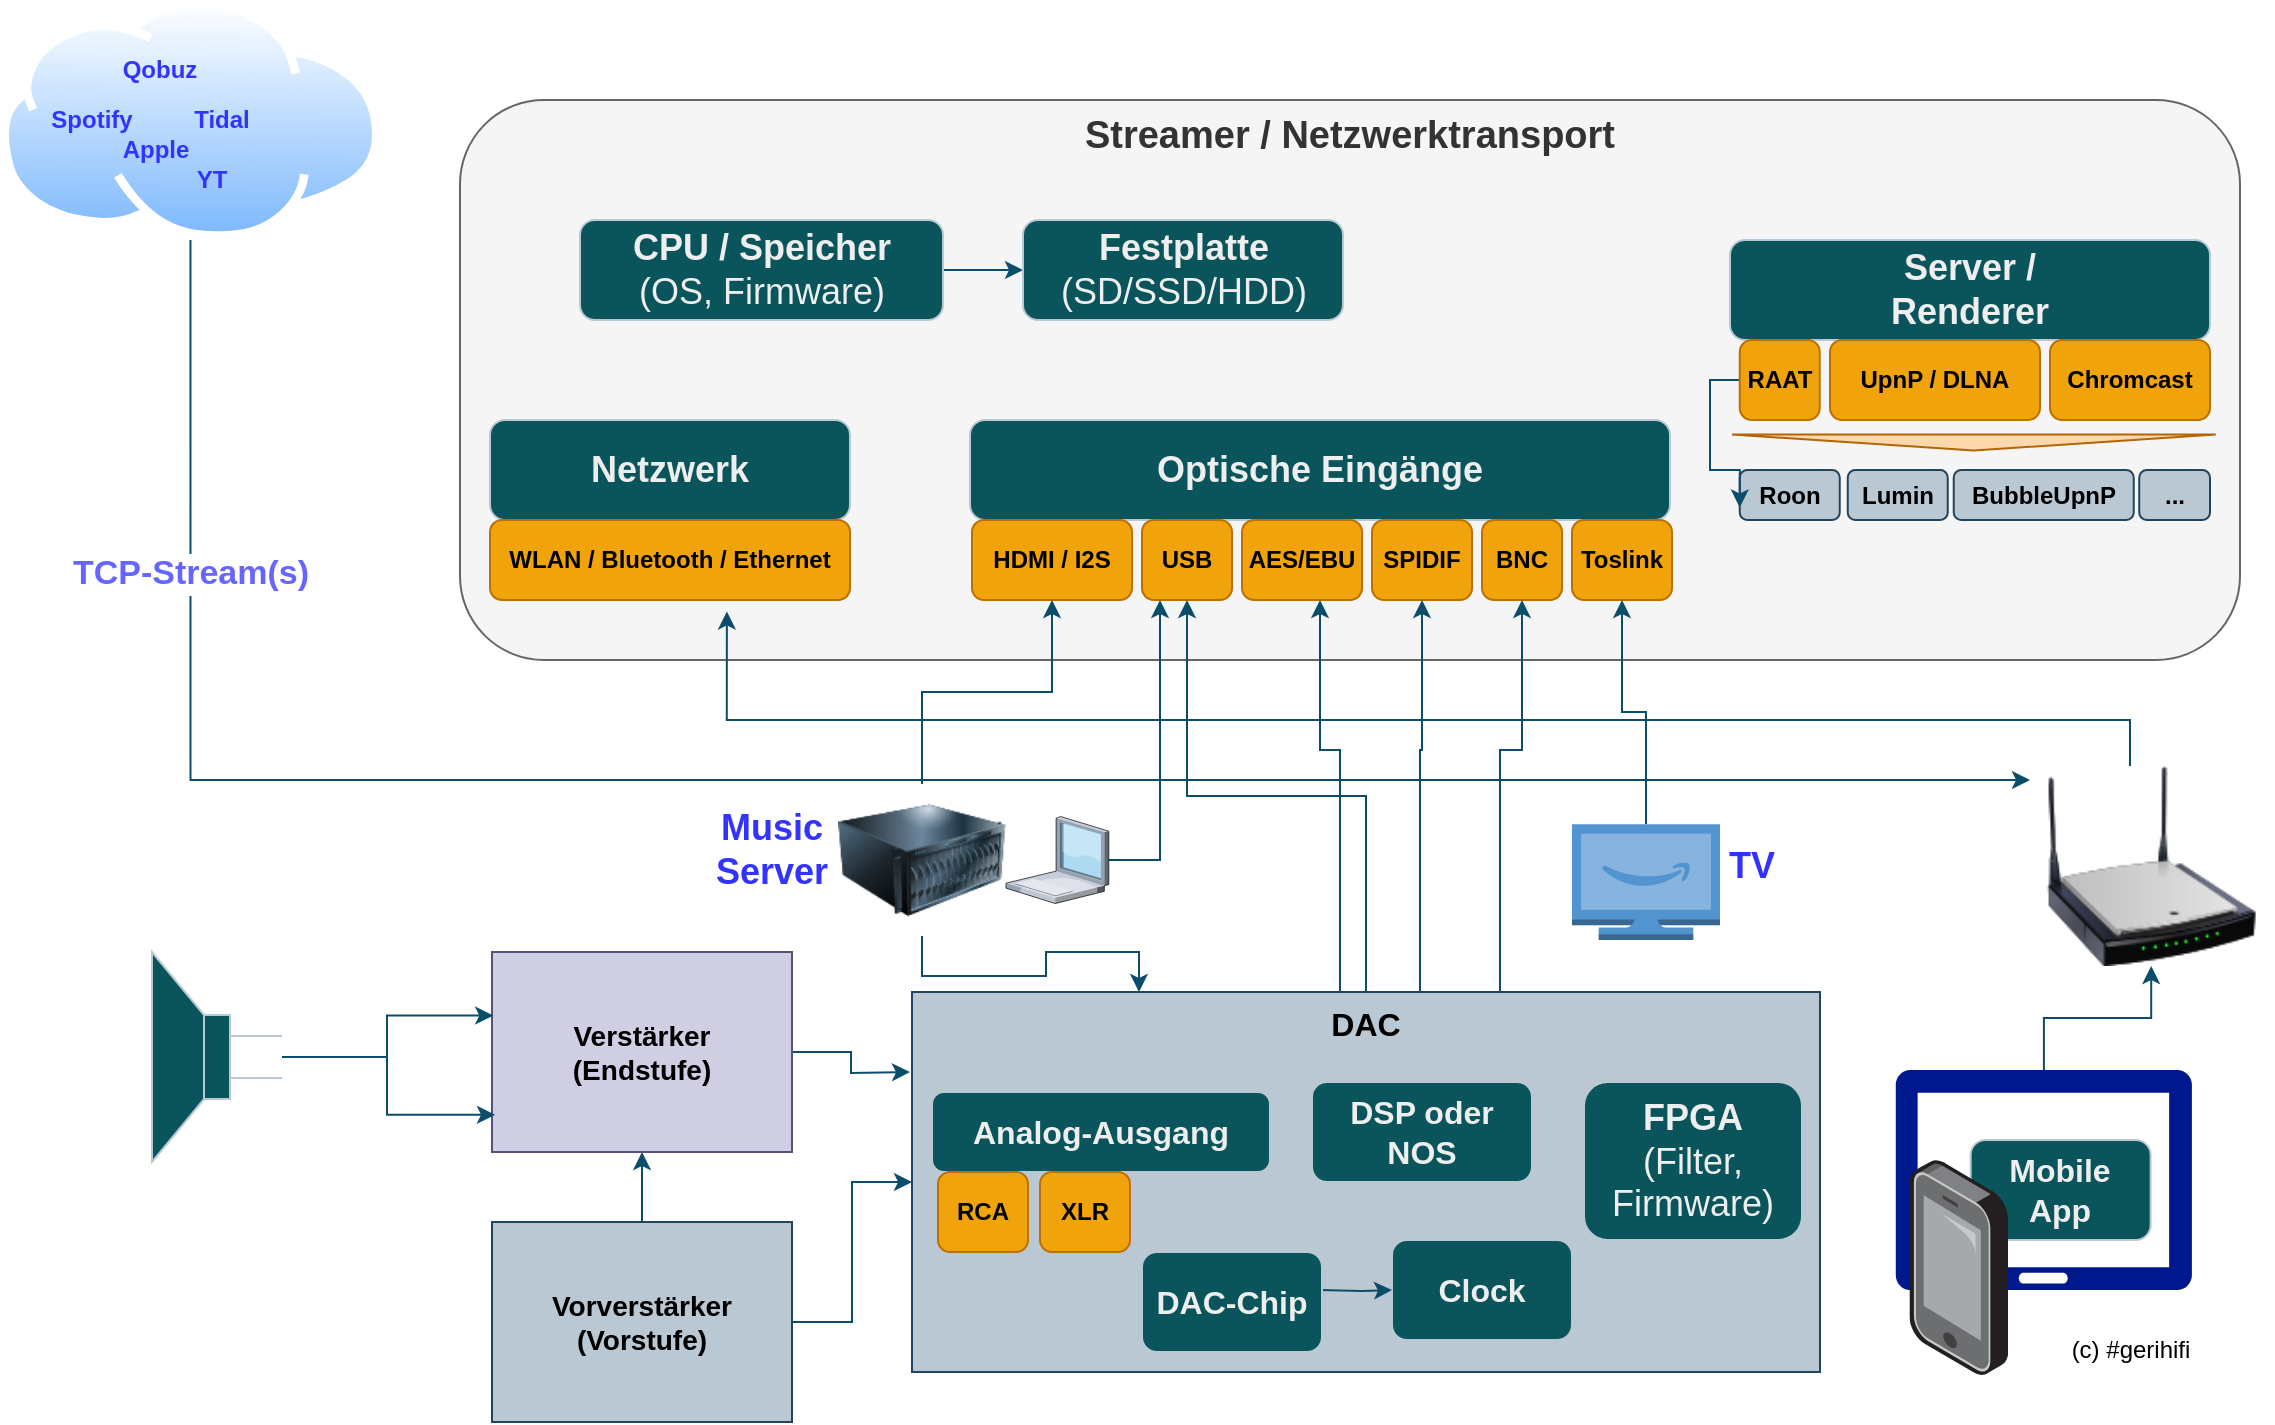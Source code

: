 <mxfile version="22.1.21" type="device">
  <diagram name="Seite-1" id="2Oy5na67eJPQsi6WbFti">
    <mxGraphModel dx="2938" dy="1180" grid="1" gridSize="10" guides="1" tooltips="1" connect="1" arrows="1" fold="1" page="1" pageScale="1" pageWidth="1169" pageHeight="827" math="0" shadow="0">
      <root>
        <mxCell id="0" />
        <mxCell id="1" parent="0" />
        <mxCell id="obiSop3Nvwf__gfI44jf-1" value="Streamer / Netzwerktransport" style="rounded=1;whiteSpace=wrap;html=1;strokeColor=#666666;fontColor=#333333;fillColor=#f5f5f5;verticalAlign=top;fontStyle=1;fontSize=19;" parent="1" vertex="1">
          <mxGeometry x="240" y="80" width="890" height="280" as="geometry" />
        </mxCell>
        <mxCell id="obiSop3Nvwf__gfI44jf-3" value="Netzwerk" style="rounded=1;whiteSpace=wrap;html=1;strokeColor=#BAC8D3;fontColor=#EEEEEE;fillColor=#09555B;fontStyle=1;fontSize=18;" parent="1" vertex="1">
          <mxGeometry x="255" y="240" width="180" height="50" as="geometry" />
        </mxCell>
        <mxCell id="obiSop3Nvwf__gfI44jf-2" value="WLAN / Bluetooth / Ethernet" style="rounded=1;whiteSpace=wrap;html=1;strokeColor=#BD7000;fillColor=#f0a30a;fontColor=#000000;fontStyle=1" parent="1" vertex="1">
          <mxGeometry x="255" y="290" width="180" height="40" as="geometry" />
        </mxCell>
        <mxCell id="obiSop3Nvwf__gfI44jf-4" value="Optische Eingänge" style="rounded=1;whiteSpace=wrap;html=1;strokeColor=#BAC8D3;fontColor=#EEEEEE;fillColor=#09555B;fontStyle=1;fontSize=18;" parent="1" vertex="1">
          <mxGeometry x="495" y="240" width="350" height="50" as="geometry" />
        </mxCell>
        <mxCell id="obiSop3Nvwf__gfI44jf-5" value="HDMI / I2S" style="rounded=1;whiteSpace=wrap;html=1;strokeColor=#BD7000;fillColor=#f0a30a;fontColor=#000000;fontStyle=1" parent="1" vertex="1">
          <mxGeometry x="496" y="290" width="80" height="40" as="geometry" />
        </mxCell>
        <mxCell id="obiSop3Nvwf__gfI44jf-6" value="USB" style="rounded=1;whiteSpace=wrap;html=1;strokeColor=#BD7000;fillColor=#f0a30a;fontColor=#000000;fontStyle=1" parent="1" vertex="1">
          <mxGeometry x="581" y="290" width="45" height="40" as="geometry" />
        </mxCell>
        <mxCell id="obiSop3Nvwf__gfI44jf-7" value="AES/EBU" style="rounded=1;whiteSpace=wrap;html=1;strokeColor=#BD7000;fillColor=#f0a30a;fontColor=#000000;fontStyle=1" parent="1" vertex="1">
          <mxGeometry x="631" y="290" width="60" height="40" as="geometry" />
        </mxCell>
        <mxCell id="obiSop3Nvwf__gfI44jf-8" value="SPIDIF" style="rounded=1;whiteSpace=wrap;html=1;strokeColor=#BD7000;fillColor=#f0a30a;fontColor=#000000;fontStyle=1" parent="1" vertex="1">
          <mxGeometry x="696" y="290" width="50" height="40" as="geometry" />
        </mxCell>
        <mxCell id="obiSop3Nvwf__gfI44jf-10" value="BNC" style="rounded=1;whiteSpace=wrap;html=1;strokeColor=#BD7000;fillColor=#f0a30a;fontColor=#000000;fontStyle=1" parent="1" vertex="1">
          <mxGeometry x="751" y="290" width="40" height="40" as="geometry" />
        </mxCell>
        <mxCell id="obiSop3Nvwf__gfI44jf-11" value="Toslink" style="rounded=1;whiteSpace=wrap;html=1;strokeColor=#BD7000;fillColor=#f0a30a;fontColor=#000000;fontStyle=1" parent="1" vertex="1">
          <mxGeometry x="796" y="290" width="50" height="40" as="geometry" />
        </mxCell>
        <mxCell id="obiSop3Nvwf__gfI44jf-52" style="edgeStyle=orthogonalEdgeStyle;rounded=0;orthogonalLoop=1;jettySize=auto;html=1;strokeColor=#0B4D6A;" parent="1" source="obiSop3Nvwf__gfI44jf-12" target="obiSop3Nvwf__gfI44jf-14" edge="1">
          <mxGeometry relative="1" as="geometry" />
        </mxCell>
        <mxCell id="obiSop3Nvwf__gfI44jf-54" style="edgeStyle=orthogonalEdgeStyle;rounded=0;orthogonalLoop=1;jettySize=auto;html=1;entryX=0.5;entryY=1;entryDx=0;entryDy=0;strokeColor=#0B4D6A;" parent="1" source="obiSop3Nvwf__gfI44jf-12" target="obiSop3Nvwf__gfI44jf-13" edge="1">
          <mxGeometry relative="1" as="geometry" />
        </mxCell>
        <mxCell id="obiSop3Nvwf__gfI44jf-12" value="Vorverstärker&lt;br&gt;(Vorstufe)" style="rounded=0;whiteSpace=wrap;html=1;strokeColor=#23445d;fillColor=#bac8d3;fontStyle=1;fontSize=14;" parent="1" vertex="1">
          <mxGeometry x="256" y="641" width="150" height="100" as="geometry" />
        </mxCell>
        <mxCell id="obiSop3Nvwf__gfI44jf-53" style="edgeStyle=orthogonalEdgeStyle;rounded=0;orthogonalLoop=1;jettySize=auto;html=1;strokeColor=#0B4D6A;" parent="1" source="obiSop3Nvwf__gfI44jf-13" edge="1">
          <mxGeometry relative="1" as="geometry">
            <mxPoint x="465" y="566" as="targetPoint" />
          </mxGeometry>
        </mxCell>
        <mxCell id="obiSop3Nvwf__gfI44jf-13" value="Verstärker&lt;br&gt;(Endstufe)" style="rounded=0;whiteSpace=wrap;html=1;strokeColor=#56517e;fillColor=#d0cee2;fontStyle=1;fontSize=14;" parent="1" vertex="1">
          <mxGeometry x="256" y="506" width="150" height="100" as="geometry" />
        </mxCell>
        <mxCell id="obiSop3Nvwf__gfI44jf-64" style="edgeStyle=orthogonalEdgeStyle;rounded=0;orthogonalLoop=1;jettySize=auto;html=1;strokeColor=#0B4D6A;" parent="1" source="obiSop3Nvwf__gfI44jf-14" target="obiSop3Nvwf__gfI44jf-6" edge="1">
          <mxGeometry relative="1" as="geometry" />
        </mxCell>
        <mxCell id="obiSop3Nvwf__gfI44jf-66" style="edgeStyle=orthogonalEdgeStyle;rounded=0;orthogonalLoop=1;jettySize=auto;html=1;strokeColor=#0B4D6A;" parent="1" source="obiSop3Nvwf__gfI44jf-14" target="obiSop3Nvwf__gfI44jf-8" edge="1">
          <mxGeometry relative="1" as="geometry">
            <Array as="points">
              <mxPoint x="720" y="405" />
              <mxPoint x="721" y="405" />
            </Array>
          </mxGeometry>
        </mxCell>
        <mxCell id="obiSop3Nvwf__gfI44jf-68" style="edgeStyle=orthogonalEdgeStyle;rounded=0;orthogonalLoop=1;jettySize=auto;html=1;strokeColor=#0B4D6A;" parent="1" source="obiSop3Nvwf__gfI44jf-14" target="obiSop3Nvwf__gfI44jf-10" edge="1">
          <mxGeometry relative="1" as="geometry">
            <Array as="points">
              <mxPoint x="760" y="405" />
              <mxPoint x="771" y="405" />
            </Array>
          </mxGeometry>
        </mxCell>
        <mxCell id="obiSop3Nvwf__gfI44jf-69" style="edgeStyle=orthogonalEdgeStyle;rounded=0;orthogonalLoop=1;jettySize=auto;html=1;strokeColor=#0B4D6A;" parent="1" source="obiSop3Nvwf__gfI44jf-14" target="obiSop3Nvwf__gfI44jf-7" edge="1">
          <mxGeometry relative="1" as="geometry">
            <Array as="points">
              <mxPoint x="680" y="405" />
              <mxPoint x="670" y="405" />
            </Array>
          </mxGeometry>
        </mxCell>
        <mxCell id="obiSop3Nvwf__gfI44jf-14" value="DAC" style="rounded=0;whiteSpace=wrap;html=1;strokeColor=#23445d;fillColor=#bac8d3;fontStyle=1;fontSize=16;horizontal=1;verticalAlign=top;" parent="1" vertex="1">
          <mxGeometry x="466" y="526" width="454" height="190" as="geometry" />
        </mxCell>
        <mxCell id="obiSop3Nvwf__gfI44jf-15" value="Analog-Ausgang" style="rounded=1;whiteSpace=wrap;html=1;strokeColor=#BAC8D3;fontColor=#EEEEEE;fillColor=#09555B;fontStyle=1;fontSize=16;" parent="1" vertex="1">
          <mxGeometry x="476" y="576" width="169" height="40" as="geometry" />
        </mxCell>
        <mxCell id="obiSop3Nvwf__gfI44jf-16" value="DSP oder NOS" style="rounded=1;whiteSpace=wrap;html=1;strokeColor=#BAC8D3;fontColor=#EEEEEE;fillColor=#09555B;fontStyle=1;fontSize=16;" parent="1" vertex="1">
          <mxGeometry x="666" y="571" width="110" height="50" as="geometry" />
        </mxCell>
        <mxCell id="obiSop3Nvwf__gfI44jf-17" value="RCA" style="rounded=1;whiteSpace=wrap;html=1;strokeColor=#BD7000;fillColor=#f0a30a;fontColor=#000000;fontStyle=1" parent="1" vertex="1">
          <mxGeometry x="479" y="616" width="45" height="40" as="geometry" />
        </mxCell>
        <mxCell id="obiSop3Nvwf__gfI44jf-18" value="XLR" style="rounded=1;whiteSpace=wrap;html=1;strokeColor=#BD7000;fillColor=#f0a30a;fontColor=#000000;fontStyle=1" parent="1" vertex="1">
          <mxGeometry x="530" y="616" width="45" height="40" as="geometry" />
        </mxCell>
        <mxCell id="obiSop3Nvwf__gfI44jf-19" value="Clock" style="rounded=1;whiteSpace=wrap;html=1;strokeColor=#BAC8D3;fontColor=#EEEEEE;fillColor=#09555B;fontStyle=1;fontSize=16;" parent="1" vertex="1">
          <mxGeometry x="706" y="650" width="90" height="50" as="geometry" />
        </mxCell>
        <mxCell id="obiSop3Nvwf__gfI44jf-21" style="edgeStyle=orthogonalEdgeStyle;rounded=0;orthogonalLoop=1;jettySize=auto;html=1;strokeColor=#0B4D6A;" parent="1" target="obiSop3Nvwf__gfI44jf-19" edge="1">
          <mxGeometry relative="1" as="geometry">
            <mxPoint x="670" y="675" as="sourcePoint" />
          </mxGeometry>
        </mxCell>
        <mxCell id="obiSop3Nvwf__gfI44jf-20" value="DAC-Chip" style="rounded=1;whiteSpace=wrap;html=1;strokeColor=#BAC8D3;fontColor=#EEEEEE;fillColor=#09555B;fontStyle=1;fontSize=16;" parent="1" vertex="1">
          <mxGeometry x="581" y="656" width="90" height="50" as="geometry" />
        </mxCell>
        <mxCell id="obiSop3Nvwf__gfI44jf-25" style="edgeStyle=orthogonalEdgeStyle;rounded=0;orthogonalLoop=1;jettySize=auto;html=1;strokeColor=#0B4D6A;" parent="1" source="obiSop3Nvwf__gfI44jf-23" target="obiSop3Nvwf__gfI44jf-24" edge="1">
          <mxGeometry relative="1" as="geometry" />
        </mxCell>
        <mxCell id="obiSop3Nvwf__gfI44jf-23" value="CPU / Speicher&lt;br&gt;&lt;span style=&quot;font-weight: normal;&quot;&gt;(OS, Firmware)&lt;/span&gt;" style="rounded=1;whiteSpace=wrap;html=1;strokeColor=#BAC8D3;fontColor=#EEEEEE;fillColor=#09555B;fontStyle=1;fontSize=18;" parent="1" vertex="1">
          <mxGeometry x="300" y="140" width="181.5" height="50" as="geometry" />
        </mxCell>
        <mxCell id="obiSop3Nvwf__gfI44jf-24" value="Festplatte&lt;br&gt;&lt;span style=&quot;font-weight: normal;&quot;&gt;(SD/SSD/HDD)&lt;/span&gt;" style="rounded=1;whiteSpace=wrap;html=1;strokeColor=#BAC8D3;fontColor=#EEEEEE;fillColor=#09555B;fontStyle=1;fontSize=18;" parent="1" vertex="1">
          <mxGeometry x="521.5" y="140" width="160" height="50" as="geometry" />
        </mxCell>
        <mxCell id="obiSop3Nvwf__gfI44jf-26" value="FPGA&lt;br&gt;&lt;span style=&quot;font-weight: normal;&quot;&gt;(Filter, Firmware)&lt;/span&gt;" style="rounded=1;whiteSpace=wrap;html=1;strokeColor=#BAC8D3;fontColor=#EEEEEE;fillColor=#09555B;fontStyle=1;fontSize=18;" parent="1" vertex="1">
          <mxGeometry x="802" y="571" width="109" height="79" as="geometry" />
        </mxCell>
        <mxCell id="obiSop3Nvwf__gfI44jf-27" value="" style="pointerEvents=1;verticalLabelPosition=bottom;shadow=0;dashed=0;align=center;html=1;verticalAlign=top;shape=mxgraph.electrical.electro-mechanical.loudspeaker;strokeColor=#BAC8D3;fontColor=#EEEEEE;fillColor=#09555B;rotation=-180;" parent="1" vertex="1">
          <mxGeometry x="86" y="506" width="65" height="105" as="geometry" />
        </mxCell>
        <mxCell id="obiSop3Nvwf__gfI44jf-28" style="edgeStyle=orthogonalEdgeStyle;rounded=0;orthogonalLoop=1;jettySize=auto;html=1;entryX=0.004;entryY=0.318;entryDx=0;entryDy=0;entryPerimeter=0;strokeColor=#0B4D6A;" parent="1" source="obiSop3Nvwf__gfI44jf-27" target="obiSop3Nvwf__gfI44jf-13" edge="1">
          <mxGeometry relative="1" as="geometry" />
        </mxCell>
        <mxCell id="obiSop3Nvwf__gfI44jf-29" style="edgeStyle=orthogonalEdgeStyle;rounded=0;orthogonalLoop=1;jettySize=auto;html=1;entryX=0.01;entryY=0.814;entryDx=0;entryDy=0;entryPerimeter=0;strokeColor=#0B4D6A;" parent="1" source="obiSop3Nvwf__gfI44jf-27" target="obiSop3Nvwf__gfI44jf-13" edge="1">
          <mxGeometry relative="1" as="geometry" />
        </mxCell>
        <mxCell id="obiSop3Nvwf__gfI44jf-30" value="Server /&lt;br&gt;Renderer" style="rounded=1;whiteSpace=wrap;html=1;strokeColor=#BAC8D3;fontColor=#EEEEEE;fillColor=#09555B;fontStyle=1;fontSize=18;" parent="1" vertex="1">
          <mxGeometry x="875" y="150" width="240" height="50" as="geometry" />
        </mxCell>
        <mxCell id="obiSop3Nvwf__gfI44jf-31" value="UpnP / DLNA" style="rounded=1;whiteSpace=wrap;html=1;strokeColor=#BD7000;fillColor=#f0a30a;fontColor=#000000;fontStyle=1" parent="1" vertex="1">
          <mxGeometry x="925" y="200" width="105" height="40" as="geometry" />
        </mxCell>
        <mxCell id="obiSop3Nvwf__gfI44jf-34" value="Roon" style="rounded=1;whiteSpace=wrap;html=1;strokeColor=#23445d;fillColor=#bac8d3;fontStyle=1" parent="1" vertex="1">
          <mxGeometry x="879.87" y="265" width="50" height="25" as="geometry" />
        </mxCell>
        <mxCell id="obiSop3Nvwf__gfI44jf-35" value="Lumin" style="rounded=1;whiteSpace=wrap;html=1;strokeColor=#23445d;fillColor=#bac8d3;fontStyle=1" parent="1" vertex="1">
          <mxGeometry x="933.87" y="265" width="50" height="25" as="geometry" />
        </mxCell>
        <mxCell id="obiSop3Nvwf__gfI44jf-36" value="BubbleUpnP" style="rounded=1;whiteSpace=wrap;html=1;strokeColor=#23445d;fillColor=#bac8d3;fontStyle=1" parent="1" vertex="1">
          <mxGeometry x="986.87" y="265" width="90" height="25" as="geometry" />
        </mxCell>
        <mxCell id="obiSop3Nvwf__gfI44jf-37" value="Chromcast" style="rounded=1;whiteSpace=wrap;html=1;strokeColor=#BD7000;fillColor=#f0a30a;fontColor=#000000;fontStyle=1" parent="1" vertex="1">
          <mxGeometry x="1035" y="200" width="80" height="40" as="geometry" />
        </mxCell>
        <mxCell id="obiSop3Nvwf__gfI44jf-39" value="" style="triangle;whiteSpace=wrap;html=1;strokeColor=#b46504;fillColor=#fad7ac;rotation=90;" parent="1" vertex="1">
          <mxGeometry x="992.94" y="130.32" width="8" height="241.88" as="geometry" />
        </mxCell>
        <mxCell id="obiSop3Nvwf__gfI44jf-40" value="..." style="rounded=1;whiteSpace=wrap;html=1;strokeColor=#23445d;fillColor=#bac8d3;fontStyle=1" parent="1" vertex="1">
          <mxGeometry x="1079.62" y="265" width="35.38" height="25" as="geometry" />
        </mxCell>
        <mxCell id="obiSop3Nvwf__gfI44jf-43" style="edgeStyle=orthogonalEdgeStyle;rounded=0;orthogonalLoop=1;jettySize=auto;html=1;entryX=0;entryY=0.75;entryDx=0;entryDy=0;strokeColor=#0B4D6A;" parent="1" source="obiSop3Nvwf__gfI44jf-41" target="obiSop3Nvwf__gfI44jf-34" edge="1">
          <mxGeometry relative="1" as="geometry">
            <Array as="points">
              <mxPoint x="865" y="220" />
              <mxPoint x="865" y="265" />
              <mxPoint x="880" y="265" />
            </Array>
          </mxGeometry>
        </mxCell>
        <mxCell id="obiSop3Nvwf__gfI44jf-41" value="RAAT" style="rounded=1;whiteSpace=wrap;html=1;strokeColor=#BD7000;fillColor=#f0a30a;fontColor=#000000;fontStyle=1" parent="1" vertex="1">
          <mxGeometry x="879.87" y="200" width="40" height="40" as="geometry" />
        </mxCell>
        <mxCell id="obiSop3Nvwf__gfI44jf-50" style="edgeStyle=orthogonalEdgeStyle;rounded=0;orthogonalLoop=1;jettySize=auto;html=1;strokeColor=#0B4D6A;" parent="1" source="obiSop3Nvwf__gfI44jf-45" target="obiSop3Nvwf__gfI44jf-49" edge="1">
          <mxGeometry relative="1" as="geometry" />
        </mxCell>
        <mxCell id="obiSop3Nvwf__gfI44jf-45" value="" style="sketch=0;aspect=fixed;pointerEvents=1;shadow=0;dashed=0;html=1;strokeColor=none;labelPosition=center;verticalLabelPosition=bottom;verticalAlign=top;align=center;fillColor=#00188D;shape=mxgraph.azure.tablet;fontColor=#EEEEEE;" parent="1" vertex="1">
          <mxGeometry x="957.55" y="565" width="148.65" height="110" as="geometry" />
        </mxCell>
        <mxCell id="obiSop3Nvwf__gfI44jf-48" value="Mobile&lt;br&gt;App" style="rounded=1;whiteSpace=wrap;html=1;strokeColor=#BAC8D3;fontColor=#EEEEEE;fillColor=#09555B;fontStyle=1;fontSize=16;" parent="1" vertex="1">
          <mxGeometry x="995.33" y="600" width="90" height="50" as="geometry" />
        </mxCell>
        <mxCell id="obiSop3Nvwf__gfI44jf-47" value="" style="image;points=[];aspect=fixed;html=1;align=center;shadow=0;dashed=0;image=img/lib/allied_telesis/computer_and_terminals/Smartphone.svg;strokeColor=#BAC8D3;fontColor=#EEEEEE;fillColor=#09555B;" parent="1" vertex="1">
          <mxGeometry x="964.74" y="610" width="49.3" height="107.57" as="geometry" />
        </mxCell>
        <mxCell id="obiSop3Nvwf__gfI44jf-49" value="" style="image;html=1;image=img/lib/clip_art/networking/Wireless_Router_N_128x128.png;strokeColor=#BAC8D3;fontColor=#EEEEEE;fillColor=#09555B;" parent="1" vertex="1">
          <mxGeometry x="1025" y="413" width="121.2" height="100" as="geometry" />
        </mxCell>
        <mxCell id="obiSop3Nvwf__gfI44jf-51" style="edgeStyle=orthogonalEdgeStyle;rounded=0;orthogonalLoop=1;jettySize=auto;html=1;entryX=0.658;entryY=1.143;entryDx=0;entryDy=0;entryPerimeter=0;strokeColor=#0B4D6A;" parent="1" source="obiSop3Nvwf__gfI44jf-49" target="obiSop3Nvwf__gfI44jf-2" edge="1">
          <mxGeometry relative="1" as="geometry">
            <Array as="points">
              <mxPoint x="1075" y="390" />
              <mxPoint x="373" y="390" />
            </Array>
          </mxGeometry>
        </mxCell>
        <mxCell id="obiSop3Nvwf__gfI44jf-63" style="edgeStyle=orthogonalEdgeStyle;rounded=0;orthogonalLoop=1;jettySize=auto;html=1;strokeColor=#0B4D6A;" parent="1" source="obiSop3Nvwf__gfI44jf-55" target="obiSop3Nvwf__gfI44jf-49" edge="1">
          <mxGeometry relative="1" as="geometry">
            <Array as="points">
              <mxPoint x="105" y="420" />
            </Array>
          </mxGeometry>
        </mxCell>
        <mxCell id="obiSop3Nvwf__gfI44jf-80" value="TCP-Stream(s)" style="edgeLabel;html=1;align=center;verticalAlign=middle;resizable=0;points=[];fontColor=#6666FF;fontSize=17;fontStyle=1" parent="obiSop3Nvwf__gfI44jf-63" vertex="1" connectable="0">
          <mxGeometry x="-0.72" relative="1" as="geometry">
            <mxPoint as="offset" />
          </mxGeometry>
        </mxCell>
        <mxCell id="obiSop3Nvwf__gfI44jf-55" value="" style="image;aspect=fixed;perimeter=ellipsePerimeter;html=1;align=center;shadow=0;dashed=0;spacingTop=3;image=img/lib/active_directory/internet_cloud.svg;strokeColor=#BAC8D3;fontColor=#EEEEEE;fillColor=#09555B;" parent="1" vertex="1">
          <mxGeometry x="10" y="30" width="190.47" height="120" as="geometry" />
        </mxCell>
        <mxCell id="obiSop3Nvwf__gfI44jf-56" value="Qobuz" style="text;html=1;strokeColor=none;fillColor=none;align=center;verticalAlign=middle;whiteSpace=wrap;rounded=0;fontColor=#3333FF;fontStyle=1" parent="1" vertex="1">
          <mxGeometry x="60" y="50" width="60" height="30" as="geometry" />
        </mxCell>
        <mxCell id="obiSop3Nvwf__gfI44jf-57" value="Spotify" style="text;html=1;strokeColor=none;fillColor=none;align=center;verticalAlign=middle;whiteSpace=wrap;rounded=0;fontColor=#3333FF;fontStyle=1" parent="1" vertex="1">
          <mxGeometry x="26" y="75" width="60" height="30" as="geometry" />
        </mxCell>
        <mxCell id="obiSop3Nvwf__gfI44jf-58" value="Tidal" style="text;html=1;strokeColor=none;fillColor=none;align=center;verticalAlign=middle;whiteSpace=wrap;rounded=0;fontColor=#3333FF;fontStyle=1" parent="1" vertex="1">
          <mxGeometry x="91" y="75" width="60" height="30" as="geometry" />
        </mxCell>
        <mxCell id="obiSop3Nvwf__gfI44jf-59" value="Apple" style="text;html=1;strokeColor=none;fillColor=none;align=center;verticalAlign=middle;whiteSpace=wrap;rounded=0;fontColor=#3333FF;fontStyle=1" parent="1" vertex="1">
          <mxGeometry x="58" y="90" width="60" height="30" as="geometry" />
        </mxCell>
        <mxCell id="obiSop3Nvwf__gfI44jf-60" value="YT" style="text;html=1;strokeColor=none;fillColor=none;align=center;verticalAlign=middle;whiteSpace=wrap;rounded=0;fontColor=#3333FF;fontStyle=1" parent="1" vertex="1">
          <mxGeometry x="86" y="105" width="60" height="30" as="geometry" />
        </mxCell>
        <mxCell id="obiSop3Nvwf__gfI44jf-72" style="edgeStyle=orthogonalEdgeStyle;rounded=0;orthogonalLoop=1;jettySize=auto;html=1;strokeColor=#0B4D6A;" parent="1" source="obiSop3Nvwf__gfI44jf-70" target="obiSop3Nvwf__gfI44jf-5" edge="1">
          <mxGeometry relative="1" as="geometry" />
        </mxCell>
        <mxCell id="obiSop3Nvwf__gfI44jf-73" style="edgeStyle=orthogonalEdgeStyle;rounded=0;orthogonalLoop=1;jettySize=auto;html=1;entryX=0.25;entryY=0;entryDx=0;entryDy=0;strokeColor=#0B4D6A;" parent="1" source="obiSop3Nvwf__gfI44jf-70" target="obiSop3Nvwf__gfI44jf-14" edge="1">
          <mxGeometry relative="1" as="geometry" />
        </mxCell>
        <mxCell id="obiSop3Nvwf__gfI44jf-70" value="" style="image;html=1;image=img/lib/clip_art/computers/Server_128x128.png;strokeColor=#BAC8D3;fontColor=#EEEEEE;fillColor=#09555B;" parent="1" vertex="1">
          <mxGeometry x="429" y="422" width="84" height="76" as="geometry" />
        </mxCell>
        <mxCell id="obiSop3Nvwf__gfI44jf-71" value="Music Server" style="text;html=1;strokeColor=none;fillColor=none;align=center;verticalAlign=middle;whiteSpace=wrap;rounded=0;fontColor=#3333FF;fontStyle=1;fontSize=18;" parent="1" vertex="1">
          <mxGeometry x="366" y="440" width="60" height="30" as="geometry" />
        </mxCell>
        <mxCell id="obiSop3Nvwf__gfI44jf-75" style="edgeStyle=orthogonalEdgeStyle;rounded=0;orthogonalLoop=1;jettySize=auto;html=1;strokeColor=#0B4D6A;" parent="1" source="obiSop3Nvwf__gfI44jf-74" target="obiSop3Nvwf__gfI44jf-6" edge="1">
          <mxGeometry relative="1" as="geometry">
            <Array as="points">
              <mxPoint x="590" y="460" />
            </Array>
          </mxGeometry>
        </mxCell>
        <mxCell id="obiSop3Nvwf__gfI44jf-74" value="" style="verticalLabelPosition=bottom;sketch=0;aspect=fixed;html=1;verticalAlign=top;strokeColor=none;align=center;outlineConnect=0;shape=mxgraph.citrix.laptop_1;fontColor=#EEEEEE;fillColor=#09555B;" parent="1" vertex="1">
          <mxGeometry x="513" y="438.25" width="51.41" height="43.5" as="geometry" />
        </mxCell>
        <mxCell id="obiSop3Nvwf__gfI44jf-78" style="edgeStyle=orthogonalEdgeStyle;rounded=0;orthogonalLoop=1;jettySize=auto;html=1;entryX=0.5;entryY=1;entryDx=0;entryDy=0;strokeColor=#0B4D6A;" parent="1" source="obiSop3Nvwf__gfI44jf-77" target="obiSop3Nvwf__gfI44jf-11" edge="1">
          <mxGeometry relative="1" as="geometry" />
        </mxCell>
        <mxCell id="obiSop3Nvwf__gfI44jf-77" value="" style="outlineConnect=0;dashed=0;verticalLabelPosition=bottom;verticalAlign=top;align=center;html=1;shape=mxgraph.aws3.fire_tv;fillColor=#5294CF;gradientColor=none;strokeColor=#BAC8D3;fontColor=#EEEEEE;" parent="1" vertex="1">
          <mxGeometry x="796" y="442.13" width="74" height="57.87" as="geometry" />
        </mxCell>
        <mxCell id="obiSop3Nvwf__gfI44jf-79" value="TV" style="text;html=1;strokeColor=none;fillColor=none;align=center;verticalAlign=middle;whiteSpace=wrap;rounded=0;fontColor=#3333FF;fontStyle=1;fontSize=18;" parent="1" vertex="1">
          <mxGeometry x="856" y="448" width="60" height="30" as="geometry" />
        </mxCell>
        <mxCell id="obiSop3Nvwf__gfI44jf-83" value="(c) #gerihifi" style="text;html=1;fillColor=none;align=center;verticalAlign=middle;whiteSpace=wrap;rounded=0;" parent="1" vertex="1">
          <mxGeometry x="1022.67" y="690" width="104.67" height="30" as="geometry" />
        </mxCell>
      </root>
    </mxGraphModel>
  </diagram>
</mxfile>

